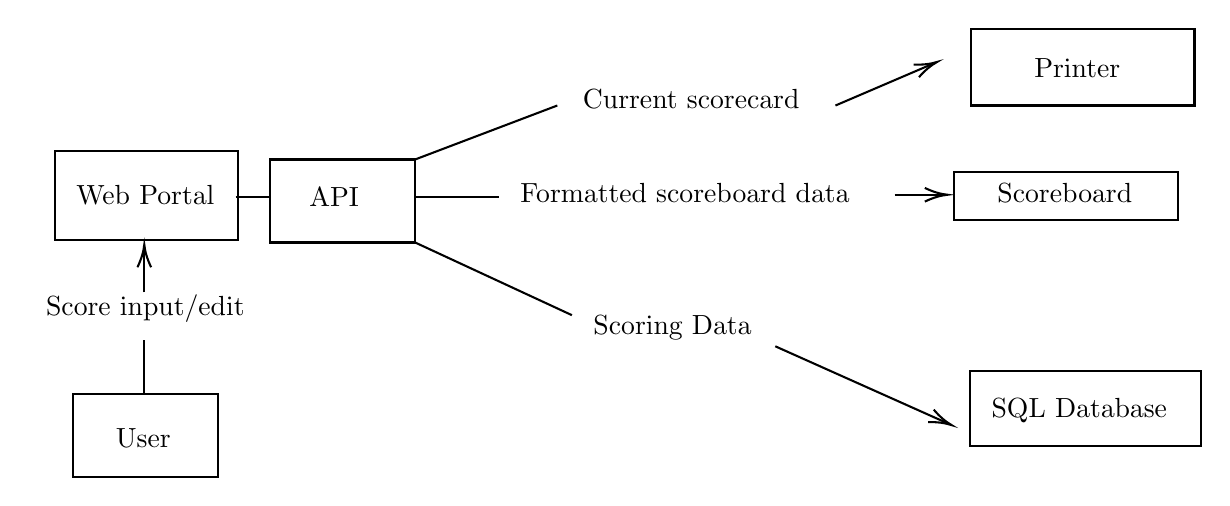 

\tikzset{every picture/.style={line width=0.75pt}} %set default line width to 0.75pt        

\begin{tikzpicture}[x=0.75pt,y=0.75pt,yscale=-1,xscale=1]
%uncomment if require: \path (0,300); %set diagram left start at 0, and has height of 300

%Shape: Rectangle [id:dp2117936696300492] 
\draw   (68.5,80) -- (156.5,80) -- (156.5,123) -- (68.5,123) -- cycle ;
%Shape: Rectangle [id:dp8916861139417767] 
\draw   (77,197) -- (147,197) -- (147,237) -- (77,237) -- cycle ;
%Shape: Rectangle [id:dp26609270430973364] 
\draw   (509.5,186) -- (620.5,186) -- (620.5,222) -- (509.5,222) -- cycle ;
%Shape: Rectangle [id:dp29515141413759893] 
\draw   (501.5,90) -- (609.5,90) -- (609.5,113) -- (501.5,113) -- cycle ;
%Straight Lines [id:da26603257173351713] 
\draw    (111.5,148) -- (111.5,127) ;
\draw [shift={(111.5,125)}, rotate = 450] [color={rgb, 255:red, 0; green, 0; blue, 0 }  ][line width=0.75]    (10.93,-3.29) .. controls (6.95,-1.4) and (3.31,-0.3) .. (0,0) .. controls (3.31,0.3) and (6.95,1.4) .. (10.93,3.29)   ;

%Shape: Rectangle [id:dp2818483922568308] 
\draw   (510,21) -- (617.5,21) -- (617.5,58) -- (510,58) -- cycle ;
%Straight Lines [id:da6410651706195866] 
\draw    (155.5,102) -- (171.5,102) ;


%Straight Lines [id:da027316194160433294] 
\draw    (473,101) -- (496.5,101) ;
\draw [shift={(498.5,101)}, rotate = 180] [color={rgb, 255:red, 0; green, 0; blue, 0 }  ][line width=0.75]    (10.93,-3.29) .. controls (6.95,-1.4) and (3.31,-0.3) .. (0,0) .. controls (3.31,0.3) and (6.95,1.4) .. (10.93,3.29)   ;

%Straight Lines [id:da4845127072412607] 
\draw    (242,124) -- (317.5,159) ;


%Straight Lines [id:da11103063766699672] 
\draw    (415.5,174) -- (498.67,211.18) ;
\draw [shift={(500.5,212)}, rotate = 204.09] [color={rgb, 255:red, 0; green, 0; blue, 0 }  ][line width=0.75]    (10.93,-3.29) .. controls (6.95,-1.4) and (3.31,-0.3) .. (0,0) .. controls (3.31,0.3) and (6.95,1.4) .. (10.93,3.29)   ;

%Straight Lines [id:da0750850693241939] 
\draw    (242,84) -- (310.5,58) ;


%Straight Lines [id:da18872223183152936] 
\draw    (444.5,58) -- (491.66,37.79) ;
\draw [shift={(493.5,37)}, rotate = 516.8] [color={rgb, 255:red, 0; green, 0; blue, 0 }  ][line width=0.75]    (10.93,-3.29) .. controls (6.95,-1.4) and (3.31,-0.3) .. (0,0) .. controls (3.31,0.3) and (6.95,1.4) .. (10.93,3.29)   ;

%Shape: Rectangle [id:dp7494070194947108] 
\draw   (172,84) -- (242,84) -- (242,124) -- (172,124) -- cycle ;
%Straight Lines [id:da18290866426365615] 
\draw    (111.5,171) -- (111.5,197) ;


%Straight Lines [id:da41283255297876276] 
\draw    (241.5,102) -- (282.5,102) ;



% Text Node
\draw (112,101) node  [align=left] {Web Portal};
% Text Node
\draw (111,218) node  [align=left] {User};
% Text Node
\draw (555,100) node  [align=left] {Scoreboard};
% Text Node
\draw (562,205) node  [align=left] {SQL Database};
% Text Node
\draw (112,156) node  [align=left] {Score input/edit};
% Text Node
\draw (561,40) node  [align=left] {Printer};
% Text Node
\draw (366,165) node  [align=left] {Scoring Data};
% Text Node
\draw (372,100) node  [align=left] {Formatted scoreboard data};
% Text Node
\draw (375,55) node  [align=left] {Current scorecard};
% Text Node
\draw (203,102) node  [align=left] {API};


\end{tikzpicture}
